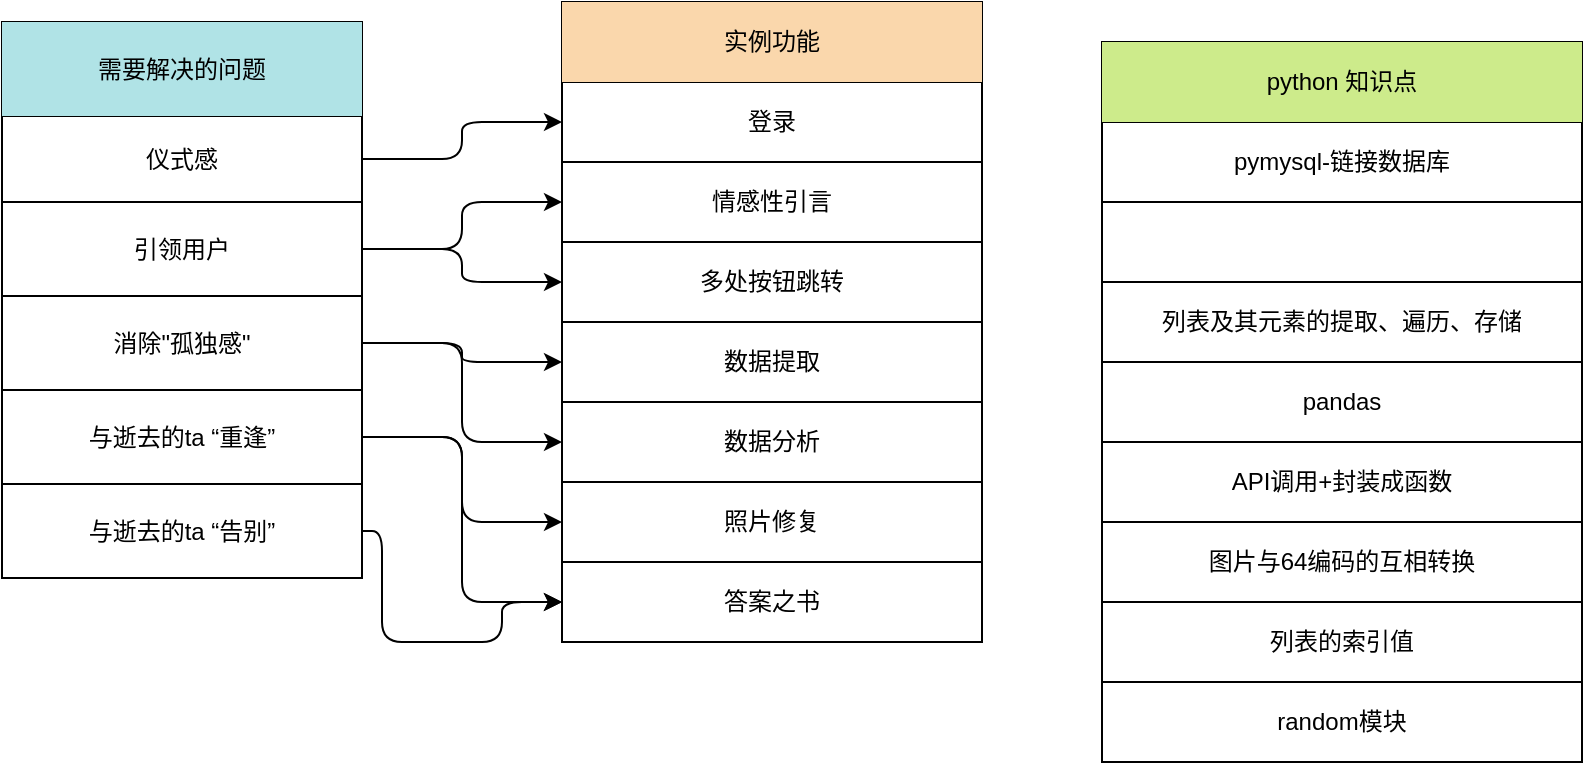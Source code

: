 <mxfile version="14.2.4" type="github">
  <diagram id="39hPNtNtvZGFWxoO7N3h" name="第 1 页">
    <mxGraphModel dx="782" dy="505" grid="1" gridSize="10" guides="1" tooltips="1" connect="1" arrows="1" fold="1" page="1" pageScale="1" pageWidth="827" pageHeight="1169" math="0" shadow="0">
      <root>
        <mxCell id="0" />
        <mxCell id="1" parent="0" />
        <mxCell id="9NneTWpd5QmC7ZWVTr1c-1" value="" style="shape=table;html=1;whiteSpace=wrap;startSize=0;container=1;collapsible=0;childLayout=tableLayout;" vertex="1" parent="1">
          <mxGeometry x="60" y="90" width="180" height="278" as="geometry" />
        </mxCell>
        <mxCell id="9NneTWpd5QmC7ZWVTr1c-2" value="" style="shape=partialRectangle;html=1;whiteSpace=wrap;collapsible=0;dropTarget=0;pointerEvents=0;fillColor=none;top=0;left=0;bottom=0;right=0;points=[[0,0.5],[1,0.5]];portConstraint=eastwest;" vertex="1" parent="9NneTWpd5QmC7ZWVTr1c-1">
          <mxGeometry width="180" height="47" as="geometry" />
        </mxCell>
        <mxCell id="9NneTWpd5QmC7ZWVTr1c-3" value="需要解决的问题" style="shape=partialRectangle;html=1;whiteSpace=wrap;connectable=0;overflow=hidden;fillColor=#b0e3e6;top=0;left=0;bottom=0;right=0;strokeColor=#0e8088;" vertex="1" parent="9NneTWpd5QmC7ZWVTr1c-2">
          <mxGeometry width="180" height="47" as="geometry" />
        </mxCell>
        <mxCell id="9NneTWpd5QmC7ZWVTr1c-7" value="" style="shape=partialRectangle;html=1;whiteSpace=wrap;collapsible=0;dropTarget=0;pointerEvents=0;fillColor=none;top=0;left=0;bottom=0;right=0;points=[[0,0.5],[1,0.5]];portConstraint=eastwest;" vertex="1" parent="9NneTWpd5QmC7ZWVTr1c-1">
          <mxGeometry y="47" width="180" height="43" as="geometry" />
        </mxCell>
        <mxCell id="9NneTWpd5QmC7ZWVTr1c-8" value="仪式感" style="shape=partialRectangle;html=1;whiteSpace=wrap;connectable=0;overflow=hidden;fillColor=none;top=0;left=0;bottom=0;right=0;" vertex="1" parent="9NneTWpd5QmC7ZWVTr1c-7">
          <mxGeometry width="180" height="43" as="geometry" />
        </mxCell>
        <mxCell id="9NneTWpd5QmC7ZWVTr1c-12" value="" style="shape=partialRectangle;html=1;whiteSpace=wrap;collapsible=0;dropTarget=0;pointerEvents=0;fillColor=none;top=0;left=0;bottom=0;right=0;points=[[0,0.5],[1,0.5]];portConstraint=eastwest;" vertex="1" parent="9NneTWpd5QmC7ZWVTr1c-1">
          <mxGeometry y="90" width="180" height="47" as="geometry" />
        </mxCell>
        <mxCell id="9NneTWpd5QmC7ZWVTr1c-13" value="引领用户" style="shape=partialRectangle;html=1;whiteSpace=wrap;connectable=0;overflow=hidden;fillColor=none;top=0;left=0;bottom=0;right=0;" vertex="1" parent="9NneTWpd5QmC7ZWVTr1c-12">
          <mxGeometry width="180" height="47" as="geometry" />
        </mxCell>
        <mxCell id="9NneTWpd5QmC7ZWVTr1c-17" value="" style="shape=partialRectangle;html=1;whiteSpace=wrap;collapsible=0;dropTarget=0;pointerEvents=0;fillColor=none;top=0;left=0;bottom=0;right=0;points=[[0,0.5],[1,0.5]];portConstraint=eastwest;" vertex="1" parent="9NneTWpd5QmC7ZWVTr1c-1">
          <mxGeometry y="137" width="180" height="47" as="geometry" />
        </mxCell>
        <mxCell id="9NneTWpd5QmC7ZWVTr1c-18" value="消除&quot;孤独感&quot;" style="shape=partialRectangle;html=1;whiteSpace=wrap;connectable=0;overflow=hidden;fillColor=none;top=0;left=0;bottom=0;right=0;" vertex="1" parent="9NneTWpd5QmC7ZWVTr1c-17">
          <mxGeometry width="180" height="47" as="geometry" />
        </mxCell>
        <mxCell id="9NneTWpd5QmC7ZWVTr1c-27" value="" style="shape=partialRectangle;html=1;whiteSpace=wrap;collapsible=0;dropTarget=0;pointerEvents=0;fillColor=none;top=0;left=0;bottom=0;right=0;points=[[0,0.5],[1,0.5]];portConstraint=eastwest;" vertex="1" parent="9NneTWpd5QmC7ZWVTr1c-1">
          <mxGeometry y="184" width="180" height="47" as="geometry" />
        </mxCell>
        <mxCell id="9NneTWpd5QmC7ZWVTr1c-28" value="与逝去的ta “重逢”" style="shape=partialRectangle;html=1;whiteSpace=wrap;connectable=0;overflow=hidden;fillColor=none;top=0;left=0;bottom=0;right=0;" vertex="1" parent="9NneTWpd5QmC7ZWVTr1c-27">
          <mxGeometry width="180" height="47" as="geometry" />
        </mxCell>
        <mxCell id="9NneTWpd5QmC7ZWVTr1c-32" value="" style="shape=partialRectangle;html=1;whiteSpace=wrap;collapsible=0;dropTarget=0;pointerEvents=0;fillColor=none;top=0;left=0;bottom=0;right=0;points=[[0,0.5],[1,0.5]];portConstraint=eastwest;" vertex="1" parent="9NneTWpd5QmC7ZWVTr1c-1">
          <mxGeometry y="231" width="180" height="47" as="geometry" />
        </mxCell>
        <mxCell id="9NneTWpd5QmC7ZWVTr1c-33" value="与逝去的ta “告别”" style="shape=partialRectangle;html=1;whiteSpace=wrap;connectable=0;overflow=hidden;fillColor=none;top=0;left=0;bottom=0;right=0;" vertex="1" parent="9NneTWpd5QmC7ZWVTr1c-32">
          <mxGeometry width="180" height="47" as="geometry" />
        </mxCell>
        <mxCell id="9NneTWpd5QmC7ZWVTr1c-50" value="" style="shape=table;html=1;whiteSpace=wrap;startSize=0;container=1;collapsible=0;childLayout=tableLayout;" vertex="1" parent="1">
          <mxGeometry x="340" y="80" width="210" height="320" as="geometry" />
        </mxCell>
        <mxCell id="9NneTWpd5QmC7ZWVTr1c-51" value="" style="shape=partialRectangle;html=1;whiteSpace=wrap;collapsible=0;dropTarget=0;pointerEvents=0;fillColor=#fad7ac;top=0;left=0;bottom=0;right=0;points=[[0,0.5],[1,0.5]];portConstraint=eastwest;strokeColor=#b46504;" vertex="1" parent="9NneTWpd5QmC7ZWVTr1c-50">
          <mxGeometry width="210" height="40" as="geometry" />
        </mxCell>
        <mxCell id="9NneTWpd5QmC7ZWVTr1c-52" value="实例功能" style="shape=partialRectangle;html=1;whiteSpace=wrap;connectable=0;overflow=hidden;fillColor=none;top=0;left=0;bottom=0;right=0;" vertex="1" parent="9NneTWpd5QmC7ZWVTr1c-51">
          <mxGeometry width="210" height="40" as="geometry" />
        </mxCell>
        <mxCell id="9NneTWpd5QmC7ZWVTr1c-53" value="" style="shape=partialRectangle;html=1;whiteSpace=wrap;collapsible=0;dropTarget=0;pointerEvents=0;fillColor=none;top=0;left=0;bottom=0;right=0;points=[[0,0.5],[1,0.5]];portConstraint=eastwest;" vertex="1" parent="9NneTWpd5QmC7ZWVTr1c-50">
          <mxGeometry y="40" width="210" height="40" as="geometry" />
        </mxCell>
        <mxCell id="9NneTWpd5QmC7ZWVTr1c-54" value="登录" style="shape=partialRectangle;html=1;whiteSpace=wrap;connectable=0;overflow=hidden;fillColor=none;top=0;left=0;bottom=0;right=0;" vertex="1" parent="9NneTWpd5QmC7ZWVTr1c-53">
          <mxGeometry width="210" height="40" as="geometry" />
        </mxCell>
        <mxCell id="9NneTWpd5QmC7ZWVTr1c-55" value="" style="shape=partialRectangle;html=1;whiteSpace=wrap;collapsible=0;dropTarget=0;pointerEvents=0;fillColor=none;top=0;left=0;bottom=0;right=0;points=[[0,0.5],[1,0.5]];portConstraint=eastwest;" vertex="1" parent="9NneTWpd5QmC7ZWVTr1c-50">
          <mxGeometry y="80" width="210" height="40" as="geometry" />
        </mxCell>
        <mxCell id="9NneTWpd5QmC7ZWVTr1c-56" value="情感性引言" style="shape=partialRectangle;html=1;whiteSpace=wrap;connectable=0;overflow=hidden;fillColor=none;top=0;left=0;bottom=0;right=0;" vertex="1" parent="9NneTWpd5QmC7ZWVTr1c-55">
          <mxGeometry width="210" height="40" as="geometry" />
        </mxCell>
        <mxCell id="9NneTWpd5QmC7ZWVTr1c-57" value="" style="shape=partialRectangle;html=1;whiteSpace=wrap;collapsible=0;dropTarget=0;pointerEvents=0;fillColor=none;top=0;left=0;bottom=0;right=0;points=[[0,0.5],[1,0.5]];portConstraint=eastwest;" vertex="1" parent="9NneTWpd5QmC7ZWVTr1c-50">
          <mxGeometry y="120" width="210" height="40" as="geometry" />
        </mxCell>
        <mxCell id="9NneTWpd5QmC7ZWVTr1c-58" value="多处按钮跳转" style="shape=partialRectangle;html=1;whiteSpace=wrap;connectable=0;overflow=hidden;fillColor=none;top=0;left=0;bottom=0;right=0;" vertex="1" parent="9NneTWpd5QmC7ZWVTr1c-57">
          <mxGeometry width="210" height="40" as="geometry" />
        </mxCell>
        <mxCell id="9NneTWpd5QmC7ZWVTr1c-59" value="" style="shape=partialRectangle;html=1;whiteSpace=wrap;collapsible=0;dropTarget=0;pointerEvents=0;fillColor=none;top=0;left=0;bottom=0;right=0;points=[[0,0.5],[1,0.5]];portConstraint=eastwest;" vertex="1" parent="9NneTWpd5QmC7ZWVTr1c-50">
          <mxGeometry y="160" width="210" height="40" as="geometry" />
        </mxCell>
        <mxCell id="9NneTWpd5QmC7ZWVTr1c-60" value="数据提取" style="shape=partialRectangle;html=1;whiteSpace=wrap;connectable=0;overflow=hidden;fillColor=none;top=0;left=0;bottom=0;right=0;" vertex="1" parent="9NneTWpd5QmC7ZWVTr1c-59">
          <mxGeometry width="210" height="40" as="geometry" />
        </mxCell>
        <mxCell id="9NneTWpd5QmC7ZWVTr1c-61" value="" style="shape=partialRectangle;html=1;whiteSpace=wrap;collapsible=0;dropTarget=0;pointerEvents=0;fillColor=none;top=0;left=0;bottom=0;right=0;points=[[0,0.5],[1,0.5]];portConstraint=eastwest;" vertex="1" parent="9NneTWpd5QmC7ZWVTr1c-50">
          <mxGeometry y="200" width="210" height="40" as="geometry" />
        </mxCell>
        <mxCell id="9NneTWpd5QmC7ZWVTr1c-62" value="数据分析" style="shape=partialRectangle;html=1;whiteSpace=wrap;connectable=0;overflow=hidden;fillColor=none;top=0;left=0;bottom=0;right=0;" vertex="1" parent="9NneTWpd5QmC7ZWVTr1c-61">
          <mxGeometry width="210" height="40" as="geometry" />
        </mxCell>
        <mxCell id="9NneTWpd5QmC7ZWVTr1c-69" value="" style="shape=partialRectangle;html=1;whiteSpace=wrap;collapsible=0;dropTarget=0;pointerEvents=0;fillColor=none;top=0;left=0;bottom=0;right=0;points=[[0,0.5],[1,0.5]];portConstraint=eastwest;" vertex="1" parent="9NneTWpd5QmC7ZWVTr1c-50">
          <mxGeometry y="240" width="210" height="40" as="geometry" />
        </mxCell>
        <mxCell id="9NneTWpd5QmC7ZWVTr1c-70" value="照片修复" style="shape=partialRectangle;html=1;whiteSpace=wrap;connectable=0;overflow=hidden;fillColor=none;top=0;left=0;bottom=0;right=0;" vertex="1" parent="9NneTWpd5QmC7ZWVTr1c-69">
          <mxGeometry width="210" height="40" as="geometry" />
        </mxCell>
        <mxCell id="9NneTWpd5QmC7ZWVTr1c-71" value="" style="shape=partialRectangle;html=1;whiteSpace=wrap;collapsible=0;dropTarget=0;pointerEvents=0;fillColor=none;top=0;left=0;bottom=0;right=0;points=[[0,0.5],[1,0.5]];portConstraint=eastwest;" vertex="1" parent="9NneTWpd5QmC7ZWVTr1c-50">
          <mxGeometry y="280" width="210" height="40" as="geometry" />
        </mxCell>
        <mxCell id="9NneTWpd5QmC7ZWVTr1c-72" value="答案之书" style="shape=partialRectangle;html=1;whiteSpace=wrap;connectable=0;overflow=hidden;fillColor=none;top=0;left=0;bottom=0;right=0;" vertex="1" parent="9NneTWpd5QmC7ZWVTr1c-71">
          <mxGeometry width="210" height="40" as="geometry" />
        </mxCell>
        <mxCell id="9NneTWpd5QmC7ZWVTr1c-65" value="" style="endArrow=classic;html=1;exitX=1;exitY=0.5;exitDx=0;exitDy=0;entryX=0;entryY=0.5;entryDx=0;entryDy=0;edgeStyle=orthogonalEdgeStyle;" edge="1" parent="1" source="9NneTWpd5QmC7ZWVTr1c-7" target="9NneTWpd5QmC7ZWVTr1c-53">
          <mxGeometry width="50" height="50" relative="1" as="geometry">
            <mxPoint x="260" y="200" as="sourcePoint" />
            <mxPoint x="310" y="150" as="targetPoint" />
          </mxGeometry>
        </mxCell>
        <mxCell id="9NneTWpd5QmC7ZWVTr1c-67" value="" style="endArrow=classic;html=1;exitX=1;exitY=0.5;exitDx=0;exitDy=0;entryX=0;entryY=0.5;entryDx=0;entryDy=0;edgeStyle=orthogonalEdgeStyle;" edge="1" parent="1" source="9NneTWpd5QmC7ZWVTr1c-12" target="9NneTWpd5QmC7ZWVTr1c-55">
          <mxGeometry width="50" height="50" relative="1" as="geometry">
            <mxPoint x="250" y="168.5" as="sourcePoint" />
            <mxPoint x="310" y="204" as="targetPoint" />
          </mxGeometry>
        </mxCell>
        <mxCell id="9NneTWpd5QmC7ZWVTr1c-68" value="" style="endArrow=classic;html=1;exitX=1;exitY=0.5;exitDx=0;exitDy=0;entryX=0;entryY=0.5;entryDx=0;entryDy=0;edgeStyle=orthogonalEdgeStyle;" edge="1" parent="1" source="9NneTWpd5QmC7ZWVTr1c-12" target="9NneTWpd5QmC7ZWVTr1c-57">
          <mxGeometry width="50" height="50" relative="1" as="geometry">
            <mxPoint x="250" y="213.5" as="sourcePoint" />
            <mxPoint x="320" y="214" as="targetPoint" />
          </mxGeometry>
        </mxCell>
        <mxCell id="9NneTWpd5QmC7ZWVTr1c-89" value="" style="endArrow=classic;html=1;exitX=1;exitY=0.5;exitDx=0;exitDy=0;entryX=0;entryY=0.5;entryDx=0;entryDy=0;edgeStyle=orthogonalEdgeStyle;" edge="1" parent="1" source="9NneTWpd5QmC7ZWVTr1c-27" target="9NneTWpd5QmC7ZWVTr1c-69">
          <mxGeometry width="50" height="50" relative="1" as="geometry">
            <mxPoint x="240" y="340" as="sourcePoint" />
            <mxPoint x="290" y="290" as="targetPoint" />
          </mxGeometry>
        </mxCell>
        <mxCell id="9NneTWpd5QmC7ZWVTr1c-90" value="" style="endArrow=classic;html=1;exitX=1;exitY=0.5;exitDx=0;exitDy=0;entryX=0;entryY=0.5;entryDx=0;entryDy=0;edgeStyle=orthogonalEdgeStyle;" edge="1" parent="1" source="9NneTWpd5QmC7ZWVTr1c-27" target="9NneTWpd5QmC7ZWVTr1c-71">
          <mxGeometry width="50" height="50" relative="1" as="geometry">
            <mxPoint x="290" y="330" as="sourcePoint" />
            <mxPoint x="340" y="280" as="targetPoint" />
          </mxGeometry>
        </mxCell>
        <mxCell id="9NneTWpd5QmC7ZWVTr1c-91" value="" style="endArrow=classic;html=1;exitX=1;exitY=0.5;exitDx=0;exitDy=0;entryX=0;entryY=0.5;entryDx=0;entryDy=0;edgeStyle=orthogonalEdgeStyle;" edge="1" parent="1" source="9NneTWpd5QmC7ZWVTr1c-32" target="9NneTWpd5QmC7ZWVTr1c-71">
          <mxGeometry width="50" height="50" relative="1" as="geometry">
            <mxPoint x="250" y="370" as="sourcePoint" />
            <mxPoint x="300" y="320" as="targetPoint" />
            <Array as="points">
              <mxPoint x="250" y="345" />
              <mxPoint x="250" y="400" />
              <mxPoint x="310" y="400" />
              <mxPoint x="310" y="380" />
            </Array>
          </mxGeometry>
        </mxCell>
        <mxCell id="9NneTWpd5QmC7ZWVTr1c-92" value="" style="endArrow=classic;html=1;exitX=1;exitY=0.5;exitDx=0;exitDy=0;entryX=0;entryY=0.5;entryDx=0;entryDy=0;edgeStyle=orthogonalEdgeStyle;" edge="1" parent="1" source="9NneTWpd5QmC7ZWVTr1c-17" target="9NneTWpd5QmC7ZWVTr1c-59">
          <mxGeometry width="50" height="50" relative="1" as="geometry">
            <mxPoint x="250" y="280" as="sourcePoint" />
            <mxPoint x="300" y="230" as="targetPoint" />
          </mxGeometry>
        </mxCell>
        <mxCell id="9NneTWpd5QmC7ZWVTr1c-93" value="" style="endArrow=classic;html=1;exitX=1;exitY=0.5;exitDx=0;exitDy=0;entryX=0;entryY=0.5;entryDx=0;entryDy=0;edgeStyle=orthogonalEdgeStyle;" edge="1" parent="1" source="9NneTWpd5QmC7ZWVTr1c-17" target="9NneTWpd5QmC7ZWVTr1c-61">
          <mxGeometry width="50" height="50" relative="1" as="geometry">
            <mxPoint x="240" y="300" as="sourcePoint" />
            <mxPoint x="290" y="250" as="targetPoint" />
          </mxGeometry>
        </mxCell>
        <mxCell id="9NneTWpd5QmC7ZWVTr1c-105" value="" style="shape=table;html=1;whiteSpace=wrap;startSize=0;container=1;collapsible=0;childLayout=tableLayout;" vertex="1" parent="1">
          <mxGeometry x="610" y="100" width="240" height="360" as="geometry" />
        </mxCell>
        <mxCell id="9NneTWpd5QmC7ZWVTr1c-106" value="" style="shape=partialRectangle;html=1;whiteSpace=wrap;collapsible=0;dropTarget=0;pointerEvents=0;fillColor=none;top=0;left=0;bottom=0;right=0;points=[[0,0.5],[1,0.5]];portConstraint=eastwest;" vertex="1" parent="9NneTWpd5QmC7ZWVTr1c-105">
          <mxGeometry width="240" height="40" as="geometry" />
        </mxCell>
        <mxCell id="9NneTWpd5QmC7ZWVTr1c-107" value="python 知识点" style="shape=partialRectangle;html=1;whiteSpace=wrap;connectable=0;overflow=hidden;fillColor=#cdeb8b;top=0;left=0;bottom=0;right=0;strokeColor=#36393d;" vertex="1" parent="9NneTWpd5QmC7ZWVTr1c-106">
          <mxGeometry width="240" height="40" as="geometry" />
        </mxCell>
        <mxCell id="9NneTWpd5QmC7ZWVTr1c-108" value="" style="shape=partialRectangle;html=1;whiteSpace=wrap;collapsible=0;dropTarget=0;pointerEvents=0;fillColor=none;top=0;left=0;bottom=0;right=0;points=[[0,0.5],[1,0.5]];portConstraint=eastwest;" vertex="1" parent="9NneTWpd5QmC7ZWVTr1c-105">
          <mxGeometry y="40" width="240" height="40" as="geometry" />
        </mxCell>
        <mxCell id="9NneTWpd5QmC7ZWVTr1c-109" value="pymysql-链接数据库" style="shape=partialRectangle;html=1;whiteSpace=wrap;connectable=0;overflow=hidden;fillColor=none;top=0;left=0;bottom=0;right=0;" vertex="1" parent="9NneTWpd5QmC7ZWVTr1c-108">
          <mxGeometry width="240" height="40" as="geometry" />
        </mxCell>
        <mxCell id="9NneTWpd5QmC7ZWVTr1c-110" value="" style="shape=partialRectangle;html=1;whiteSpace=wrap;collapsible=0;dropTarget=0;pointerEvents=0;fillColor=none;top=0;left=0;bottom=0;right=0;points=[[0,0.5],[1,0.5]];portConstraint=eastwest;" vertex="1" parent="9NneTWpd5QmC7ZWVTr1c-105">
          <mxGeometry y="80" width="240" height="40" as="geometry" />
        </mxCell>
        <mxCell id="9NneTWpd5QmC7ZWVTr1c-111" value="" style="shape=partialRectangle;html=1;whiteSpace=wrap;connectable=0;overflow=hidden;fillColor=none;top=0;left=0;bottom=0;right=0;" vertex="1" parent="9NneTWpd5QmC7ZWVTr1c-110">
          <mxGeometry width="240" height="40" as="geometry" />
        </mxCell>
        <mxCell id="9NneTWpd5QmC7ZWVTr1c-112" value="" style="shape=partialRectangle;html=1;whiteSpace=wrap;collapsible=0;dropTarget=0;pointerEvents=0;fillColor=none;top=0;left=0;bottom=0;right=0;points=[[0,0.5],[1,0.5]];portConstraint=eastwest;" vertex="1" parent="9NneTWpd5QmC7ZWVTr1c-105">
          <mxGeometry y="120" width="240" height="40" as="geometry" />
        </mxCell>
        <mxCell id="9NneTWpd5QmC7ZWVTr1c-113" value="列表及其元素的提取、遍历、存储" style="shape=partialRectangle;html=1;whiteSpace=wrap;connectable=0;overflow=hidden;fillColor=none;top=0;left=0;bottom=0;right=0;" vertex="1" parent="9NneTWpd5QmC7ZWVTr1c-112">
          <mxGeometry width="240" height="40" as="geometry" />
        </mxCell>
        <mxCell id="9NneTWpd5QmC7ZWVTr1c-114" value="" style="shape=partialRectangle;html=1;whiteSpace=wrap;collapsible=0;dropTarget=0;pointerEvents=0;fillColor=none;top=0;left=0;bottom=0;right=0;points=[[0,0.5],[1,0.5]];portConstraint=eastwest;" vertex="1" parent="9NneTWpd5QmC7ZWVTr1c-105">
          <mxGeometry y="160" width="240" height="40" as="geometry" />
        </mxCell>
        <mxCell id="9NneTWpd5QmC7ZWVTr1c-115" value="pandas" style="shape=partialRectangle;html=1;whiteSpace=wrap;connectable=0;overflow=hidden;fillColor=none;top=0;left=0;bottom=0;right=0;" vertex="1" parent="9NneTWpd5QmC7ZWVTr1c-114">
          <mxGeometry width="240" height="40" as="geometry" />
        </mxCell>
        <mxCell id="9NneTWpd5QmC7ZWVTr1c-116" value="" style="shape=partialRectangle;html=1;whiteSpace=wrap;collapsible=0;dropTarget=0;pointerEvents=0;fillColor=none;top=0;left=0;bottom=0;right=0;points=[[0,0.5],[1,0.5]];portConstraint=eastwest;" vertex="1" parent="9NneTWpd5QmC7ZWVTr1c-105">
          <mxGeometry y="200" width="240" height="40" as="geometry" />
        </mxCell>
        <mxCell id="9NneTWpd5QmC7ZWVTr1c-117" value="API调用+封装成函数" style="shape=partialRectangle;html=1;whiteSpace=wrap;connectable=0;overflow=hidden;fillColor=none;top=0;left=0;bottom=0;right=0;" vertex="1" parent="9NneTWpd5QmC7ZWVTr1c-116">
          <mxGeometry width="240" height="40" as="geometry" />
        </mxCell>
        <mxCell id="9NneTWpd5QmC7ZWVTr1c-122" value="" style="shape=partialRectangle;html=1;whiteSpace=wrap;collapsible=0;dropTarget=0;pointerEvents=0;fillColor=none;top=0;left=0;bottom=0;right=0;points=[[0,0.5],[1,0.5]];portConstraint=eastwest;" vertex="1" parent="9NneTWpd5QmC7ZWVTr1c-105">
          <mxGeometry y="240" width="240" height="40" as="geometry" />
        </mxCell>
        <mxCell id="9NneTWpd5QmC7ZWVTr1c-123" value="图片与64编码的互相转换" style="shape=partialRectangle;html=1;whiteSpace=wrap;connectable=0;overflow=hidden;fillColor=none;top=0;left=0;bottom=0;right=0;" vertex="1" parent="9NneTWpd5QmC7ZWVTr1c-122">
          <mxGeometry width="240" height="40" as="geometry" />
        </mxCell>
        <mxCell id="9NneTWpd5QmC7ZWVTr1c-118" value="" style="shape=partialRectangle;html=1;whiteSpace=wrap;collapsible=0;dropTarget=0;pointerEvents=0;fillColor=none;top=0;left=0;bottom=0;right=0;points=[[0,0.5],[1,0.5]];portConstraint=eastwest;" vertex="1" parent="9NneTWpd5QmC7ZWVTr1c-105">
          <mxGeometry y="280" width="240" height="40" as="geometry" />
        </mxCell>
        <mxCell id="9NneTWpd5QmC7ZWVTr1c-119" value="列表的索引值" style="shape=partialRectangle;html=1;whiteSpace=wrap;connectable=0;overflow=hidden;fillColor=none;top=0;left=0;bottom=0;right=0;" vertex="1" parent="9NneTWpd5QmC7ZWVTr1c-118">
          <mxGeometry width="240" height="40" as="geometry" />
        </mxCell>
        <mxCell id="9NneTWpd5QmC7ZWVTr1c-120" value="" style="shape=partialRectangle;html=1;whiteSpace=wrap;collapsible=0;dropTarget=0;pointerEvents=0;fillColor=none;top=0;left=0;bottom=0;right=0;points=[[0,0.5],[1,0.5]];portConstraint=eastwest;" vertex="1" parent="9NneTWpd5QmC7ZWVTr1c-105">
          <mxGeometry y="320" width="240" height="40" as="geometry" />
        </mxCell>
        <mxCell id="9NneTWpd5QmC7ZWVTr1c-121" value="random模块" style="shape=partialRectangle;html=1;whiteSpace=wrap;connectable=0;overflow=hidden;fillColor=none;top=0;left=0;bottom=0;right=0;" vertex="1" parent="9NneTWpd5QmC7ZWVTr1c-120">
          <mxGeometry width="240" height="40" as="geometry" />
        </mxCell>
      </root>
    </mxGraphModel>
  </diagram>
</mxfile>
